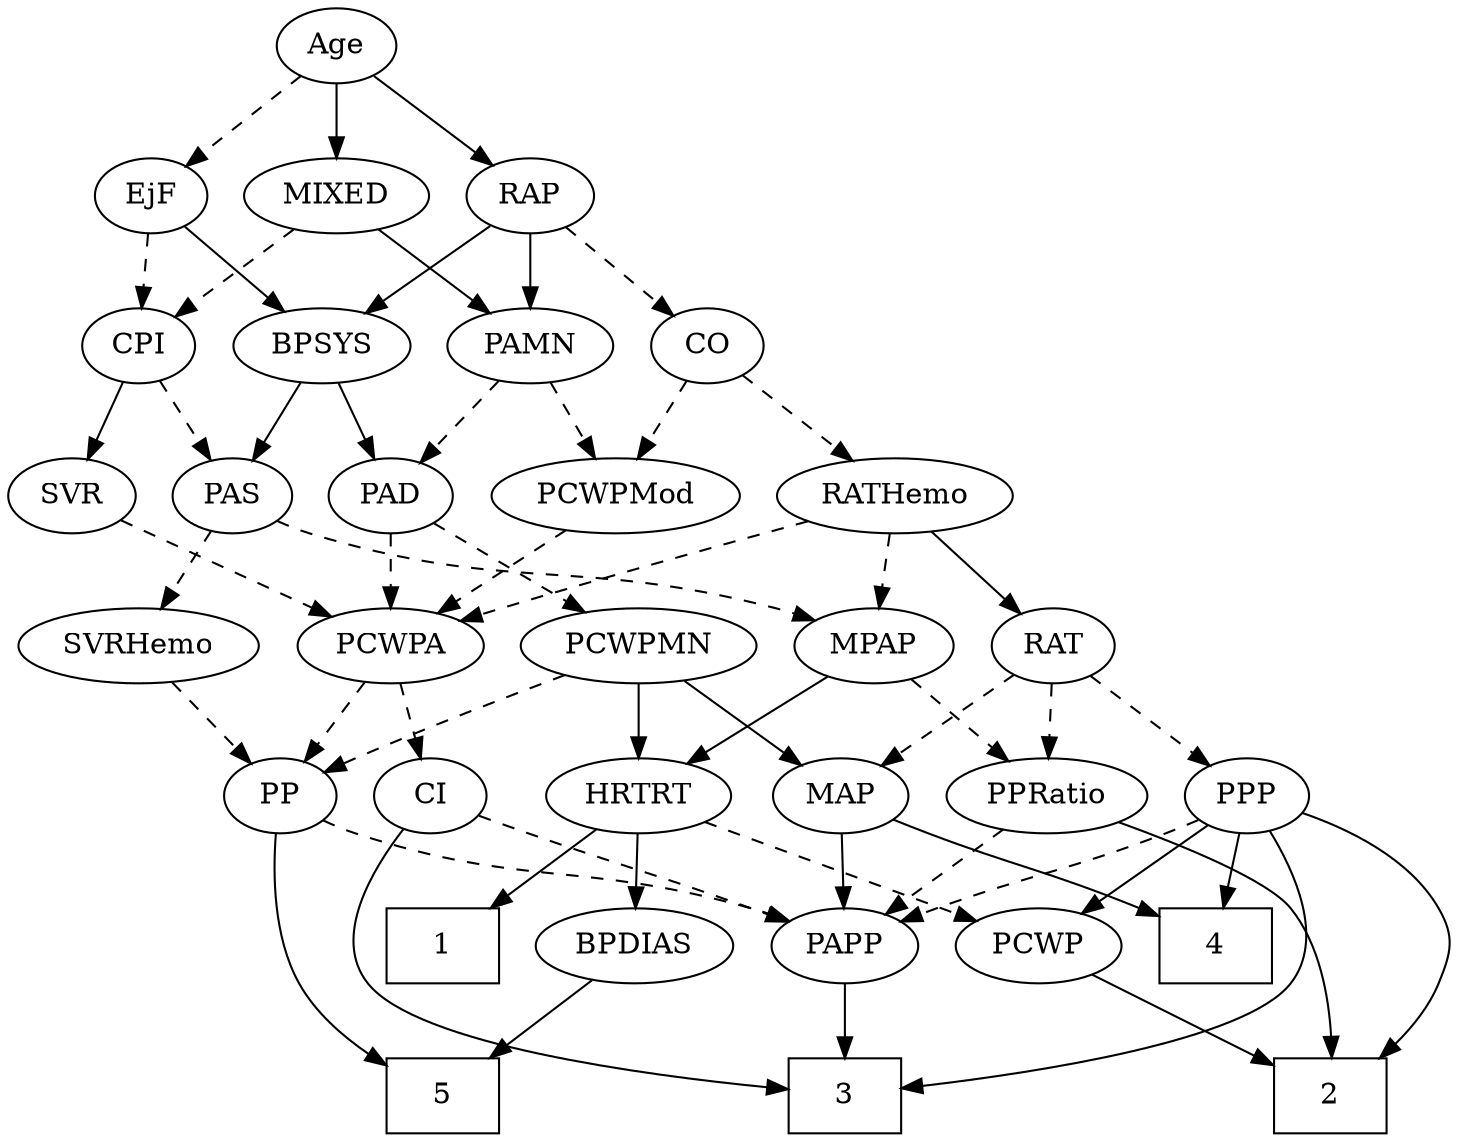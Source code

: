 strict digraph {
	graph [bb="0,0,600.07,540"];
	node [label="\N"];
	1	[height=0.5,
		pos="208.05,90",
		shape=box,
		width=0.75];
	2	[height=0.5,
		pos="543.05,18",
		shape=box,
		width=0.75];
	3	[height=0.5,
		pos="323.05,18",
		shape=box,
		width=0.75];
	4	[height=0.5,
		pos="488.05,90",
		shape=box,
		width=0.75];
	5	[height=0.5,
		pos="86.046,18",
		shape=box,
		width=0.75];
	Age	[height=0.5,
		pos="153.05,522",
		width=0.75];
	EjF	[height=0.5,
		pos="68.046,450",
		width=0.75];
	Age -> EjF	[pos="e,84.384,464.46 136.66,507.5 124.07,497.14 106.51,482.67 92.299,470.97",
		style=dashed];
	RAP	[height=0.5,
		pos="239.05,450",
		width=0.77632];
	Age -> RAP	[pos="e,222.22,464.69 169.63,507.5 182.28,497.21 199.9,482.86 214.23,471.2",
		style=solid];
	MIXED	[height=0.5,
		pos="153.05,450",
		width=1.1193];
	Age -> MIXED	[pos="e,153.05,468.1 153.05,503.7 153.05,495.98 153.05,486.71 153.05,478.11",
		style=solid];
	BPSYS	[height=0.5,
		pos="147.05,378",
		width=1.0471];
	EjF -> BPSYS	[pos="e,129.82,394.26 83.653,435.17 94.676,425.4 109.67,412.11 122.32,400.91",
		style=solid];
	CPI	[height=0.5,
		pos="64.046,378",
		width=0.75];
	EjF -> CPI	[pos="e,65.023,396.1 67.057,431.7 66.616,423.98 66.086,414.71 65.595,406.11",
		style=dashed];
	RAP -> BPSYS	[pos="e,166.18,393.56 221.74,435.83 208.39,425.68 189.67,411.43 174.31,399.74",
		style=solid];
	CO	[height=0.5,
		pos="320.05,378",
		width=0.75];
	RAP -> CO	[pos="e,304.08,392.8 255.05,435.17 266.81,425.01 282.98,411.03 296.25,399.56",
		style=dashed];
	PAMN	[height=0.5,
		pos="239.05,378",
		width=1.011];
	RAP -> PAMN	[pos="e,239.05,396.1 239.05,431.7 239.05,423.98 239.05,414.71 239.05,406.11",
		style=solid];
	MIXED -> PAMN	[pos="e,221.01,393.68 171.71,433.81 183.82,423.95 199.77,410.97 213.1,400.12",
		style=solid];
	MIXED -> CPI	[pos="e,80.92,392.27 133.73,433.81 120.57,423.46 103.02,409.66 88.831,398.49",
		style=dashed];
	MPAP	[height=0.5,
		pos="373.05,234",
		width=0.97491];
	PPRatio	[height=0.5,
		pos="442.05,162",
		width=1.1013];
	MPAP -> PPRatio	[pos="e,426.3,178.98 388.36,217.46 397.43,208.26 409.1,196.42 419.24,186.13",
		style=dashed];
	HRTRT	[height=0.5,
		pos="193.05,162",
		width=1.1013];
	MPAP -> HRTRT	[pos="e,222.14,174.31 345.71,222.37 315.36,210.57 266.15,191.43 231.83,178.08",
		style=solid];
	PAD	[height=0.5,
		pos="179.05,306",
		width=0.79437];
	BPSYS -> PAD	[pos="e,171.37,323.79 154.79,360.05 158.49,351.97 162.99,342.12 167.11,333.11",
		style=solid];
	PAS	[height=0.5,
		pos="105.05,306",
		width=0.75];
	BPSYS -> PAS	[pos="e,114.64,322.99 137.09,360.41 131.94,351.83 125.56,341.19 119.85,331.67",
		style=solid];
	PCWPA	[height=0.5,
		pos="278.05,234",
		width=1.1555];
	PAD -> PCWPA	[pos="e,257.11,249.8 197.67,291.83 212.07,281.65 232.28,267.36 248.84,255.65",
		style=dashed];
	PCWPMN	[height=0.5,
		pos="168.05,234",
		width=1.3902];
	PAD -> PCWPMN	[pos="e,170.76,252.28 176.38,288.05 175.17,280.35 173.71,271.03 172.35,262.36",
		style=dashed];
	RATHemo	[height=0.5,
		pos="397.05,306",
		width=1.3721];
	CO -> RATHemo	[pos="e,379.61,322.85 335.63,362.83 346.08,353.33 360.08,340.6 372.07,329.7",
		style=dashed];
	PCWPMod	[height=0.5,
		pos="278.05,306",
		width=1.4443];
	CO -> PCWPMod	[pos="e,288.12,323.8 310.52,361.12 305.45,352.68 299.11,342.1 293.37,332.55",
		style=dashed];
	PAS -> MPAP	[pos="e,346.78,246.03 125.62,294.2 130.58,291.9 135.92,289.67 141.05,288 221.93,261.63 247.26,275.42 329.05,252 331.69,251.24 334.39,250.39 \
337.09,249.49",
		style=dashed];
	SVRHemo	[height=0.5,
		pos="50.046,234",
		width=1.3902];
	PAS -> SVRHemo	[pos="e,63.11,251.63 93.111,289.81 86.2,281.02 77.333,269.73 69.444,259.69",
		style=dashed];
	PAMN -> PAD	[pos="e,192.19,322.34 225.43,361.12 217.57,351.95 207.55,340.26 198.84,330.09",
		style=dashed];
	PAMN -> PCWPMod	[pos="e,268.6,323.96 248.29,360.41 252.88,352.16 258.54,342.01 263.68,332.78",
		style=dashed];
	RATHemo -> MPAP	[pos="e,378.8,251.79 391.24,288.05 388.49,280.06 385.16,270.33 382.1,261.4",
		style=dashed];
	RAT	[height=0.5,
		pos="453.05,234",
		width=0.75827];
	RATHemo -> RAT	[pos="e,440.64,250.51 410.32,288.41 417.49,279.44 426.47,268.21 434.35,258.37",
		style=solid];
	RATHemo -> PCWPA	[pos="e,301.74,248.94 372.1,290.33 354.21,279.8 329.95,265.53 310.55,254.12",
		style=dashed];
	CPI -> PAS	[pos="e,95.588,323.15 73.555,360.76 78.574,352.19 84.842,341.49 90.461,331.9",
		style=dashed];
	SVR	[height=0.5,
		pos="32.046,306",
		width=0.77632];
	CPI -> SVR	[pos="e,39.575,323.47 56.462,360.41 52.676,352.13 48.011,341.92 43.777,332.66",
		style=solid];
	MAP	[height=0.5,
		pos="354.05,162",
		width=0.84854];
	RAT -> MAP	[pos="e,372.76,176.23 434.89,220.16 419.87,209.54 398.3,194.29 381.23,182.22",
		style=dashed];
	PPP	[height=0.5,
		pos="527.05,162",
		width=0.75];
	RAT -> PPP	[pos="e,512.09,177.14 468.02,218.83 478.55,208.87 492.83,195.37 504.7,184.14",
		style=dashed];
	RAT -> PPRatio	[pos="e,444.76,180.28 450.38,216.05 449.17,208.35 447.71,199.03 446.35,190.36",
		style=dashed];
	SVR -> PCWPA	[pos="e,246.64,246 53.654,294.17 58.631,291.93 63.958,289.73 69.046,288 137.24,264.84 157.69,271.41 227.05,252 230.24,251.11 233.52,250.13 \
236.82,249.12",
		style=dashed];
	PCWPMod -> PCWPA	[pos="e,278.05,252.1 278.05,287.7 278.05,279.98 278.05,270.71 278.05,262.11",
		style=dashed];
	PP	[height=0.5,
		pos="108.05,162",
		width=0.75];
	PCWPA -> PP	[pos="e,129.26,173.3 247.75,221.66 220.44,211.28 179.28,195.27 144.05,180 142.24,179.22 140.39,178.4 138.52,177.56",
		style=dashed];
	CI	[height=0.5,
		pos="278.05,162",
		width=0.75];
	PCWPA -> CI	[pos="e,278.05,180.1 278.05,215.7 278.05,207.98 278.05,198.71 278.05,190.11",
		style=dashed];
	PCWPMN -> MAP	[pos="e,330.02,173.46 202.76,220.99 232.46,210.57 276.28,194.87 314.05,180 316.24,179.14 318.49,178.23 320.75,177.31",
		style=solid];
	PCWPMN -> PP	[pos="e,120.94,178.04 153.83,216.41 145.95,207.22 136.05,195.67 127.47,185.66",
		style=dashed];
	PCWPMN -> HRTRT	[pos="e,186.88,180.28 174.1,216.05 176.91,208.18 180.33,198.62 183.48,189.79",
		style=solid];
	SVRHemo -> PP	[pos="e,95.585,178.04 63.791,216.41 71.328,207.31 80.787,195.9 89.023,185.96",
		style=dashed];
	BPDIAS	[height=0.5,
		pos="121.05,90",
		width=1.1735];
	BPDIAS -> 5	[pos="e,94.683,36.275 112.57,72.055 108.55,64.007 103.65,54.205 99.159,45.226",
		style=solid];
	MAP -> 4	[pos="e,460.79,105.24 376.17,149.44 396.74,138.7 427.74,122.5 451.9,109.88",
		style=solid];
	PAPP	[height=0.5,
		pos="323.05,90",
		width=0.88464];
	MAP -> PAPP	[pos="e,330.55,107.96 346.7,144.41 343.12,136.34 338.74,126.43 334.72,117.35",
		style=solid];
	PP -> 5	[pos="e,78.145,36.058 93.931,146.64 85.188,136.7 74.758,122.66 70.046,108 63.469,87.54 68.501,63.512 74.607,45.583",
		style=solid];
	PP -> PAPP	[pos="e,294.39,98.034 129.13,150.38 133.97,148.13 139.14,145.87 144.05,144 191.51,125.89 247.97,110.08 284.6,100.55",
		style=dashed];
	PPP -> 2	[pos="e,566.8,36.09 548.61,150.93 564.69,142.11 585.45,127.64 595.05,108 602.07,93.623 601.1,86.811 595.05,72 590.56,61.017 582.58,51.081 \
574.19,42.858",
		style=solid];
	PPP -> 3	[pos="e,350.4,22.203 531.89,144.23 536.43,124.67 540.34,92.425 524.05,72 503.79,46.609 412.65,30.722 360.32,23.526",
		style=solid];
	PPP -> 4	[pos="e,497.59,108.12 518,144.76 513.41,136.53 507.72,126.32 502.54,117.02",
		style=solid];
	PCWP	[height=0.5,
		pos="408.05,90",
		width=0.97491];
	PPP -> PCWP	[pos="e,430.15,104 507.4,149.44 488.8,138.5 460.58,121.9 438.97,109.19",
		style=solid];
	PPP -> PAPP	[pos="e,347.58,101.72 505.98,150.34 501.14,148.09 495.96,145.84 491.05,144 436.11,123.4 419.46,127.27 364.05,108 361.77,107.21 359.45,\
106.36 357.11,105.48",
		style=dashed];
	PPRatio -> 2	[pos="e,543.17,36.26 470.58,149.49 488.63,140.75 510.96,126.98 524.05,108 536.55,89.866 541.07,65.088 542.59,46.281",
		style=solid];
	PPRatio -> PAPP	[pos="e,344.22,103.45 418.82,147.34 400.05,136.3 373.49,120.67 353.1,108.68",
		style=dashed];
	PCWP -> 2	[pos="e,515.74,33.157 431.87,76.647 452.59,65.905 482.92,50.177 506.67,37.861",
		style=solid];
	CI -> 3	[pos="e,305.12,36.41 275.84,144 274.12,125.64 273.31,95.813 282.05,72 285.71,62.007 292,52.387 298.56,44.149",
		style=solid];
	CI -> PAPP	[pos="e,312.56,107.31 288.26,145.12 293.82,136.47 300.82,125.58 307.08,115.83",
		style=dashed];
	PAPP -> 3	[pos="e,323.05,36.104 323.05,71.697 323.05,63.983 323.05,54.712 323.05,46.112",
		style=solid];
	HRTRT -> 1	[pos="e,204.34,108.28 196.68,144.05 198.35,136.26 200.37,126.82 202.24,118.08",
		style=solid];
	HRTRT -> BPDIAS	[pos="e,137.23,106.73 177.07,145.46 167.53,136.2 155.25,124.25 144.62,113.92",
		style=solid];
	HRTRT -> PCWP	[pos="e,381.18,101.78 223.29,150.26 229.48,148.13 235.96,145.95 242.05,144 295.88,126.73 310.52,126.2 364.05,108 366.58,107.14 369.17,\
106.22 371.78,105.28",
		style=dashed];
}
